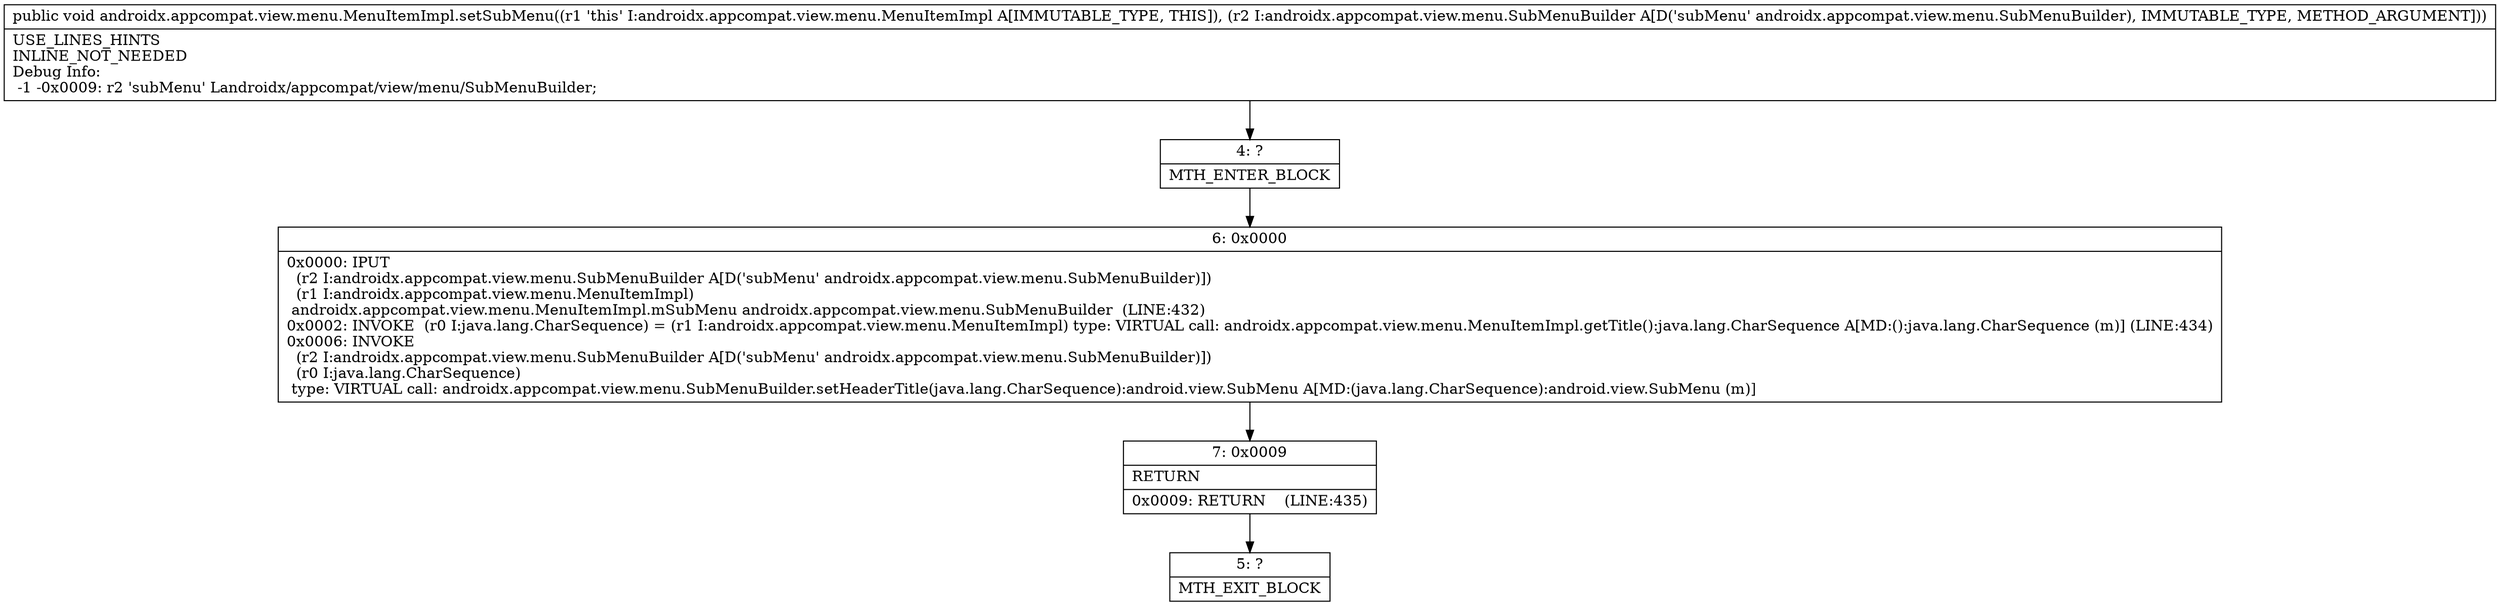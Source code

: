 digraph "CFG forandroidx.appcompat.view.menu.MenuItemImpl.setSubMenu(Landroidx\/appcompat\/view\/menu\/SubMenuBuilder;)V" {
Node_4 [shape=record,label="{4\:\ ?|MTH_ENTER_BLOCK\l}"];
Node_6 [shape=record,label="{6\:\ 0x0000|0x0000: IPUT  \l  (r2 I:androidx.appcompat.view.menu.SubMenuBuilder A[D('subMenu' androidx.appcompat.view.menu.SubMenuBuilder)])\l  (r1 I:androidx.appcompat.view.menu.MenuItemImpl)\l androidx.appcompat.view.menu.MenuItemImpl.mSubMenu androidx.appcompat.view.menu.SubMenuBuilder  (LINE:432)\l0x0002: INVOKE  (r0 I:java.lang.CharSequence) = (r1 I:androidx.appcompat.view.menu.MenuItemImpl) type: VIRTUAL call: androidx.appcompat.view.menu.MenuItemImpl.getTitle():java.lang.CharSequence A[MD:():java.lang.CharSequence (m)] (LINE:434)\l0x0006: INVOKE  \l  (r2 I:androidx.appcompat.view.menu.SubMenuBuilder A[D('subMenu' androidx.appcompat.view.menu.SubMenuBuilder)])\l  (r0 I:java.lang.CharSequence)\l type: VIRTUAL call: androidx.appcompat.view.menu.SubMenuBuilder.setHeaderTitle(java.lang.CharSequence):android.view.SubMenu A[MD:(java.lang.CharSequence):android.view.SubMenu (m)]\l}"];
Node_7 [shape=record,label="{7\:\ 0x0009|RETURN\l|0x0009: RETURN    (LINE:435)\l}"];
Node_5 [shape=record,label="{5\:\ ?|MTH_EXIT_BLOCK\l}"];
MethodNode[shape=record,label="{public void androidx.appcompat.view.menu.MenuItemImpl.setSubMenu((r1 'this' I:androidx.appcompat.view.menu.MenuItemImpl A[IMMUTABLE_TYPE, THIS]), (r2 I:androidx.appcompat.view.menu.SubMenuBuilder A[D('subMenu' androidx.appcompat.view.menu.SubMenuBuilder), IMMUTABLE_TYPE, METHOD_ARGUMENT]))  | USE_LINES_HINTS\lINLINE_NOT_NEEDED\lDebug Info:\l  \-1 \-0x0009: r2 'subMenu' Landroidx\/appcompat\/view\/menu\/SubMenuBuilder;\l}"];
MethodNode -> Node_4;Node_4 -> Node_6;
Node_6 -> Node_7;
Node_7 -> Node_5;
}

